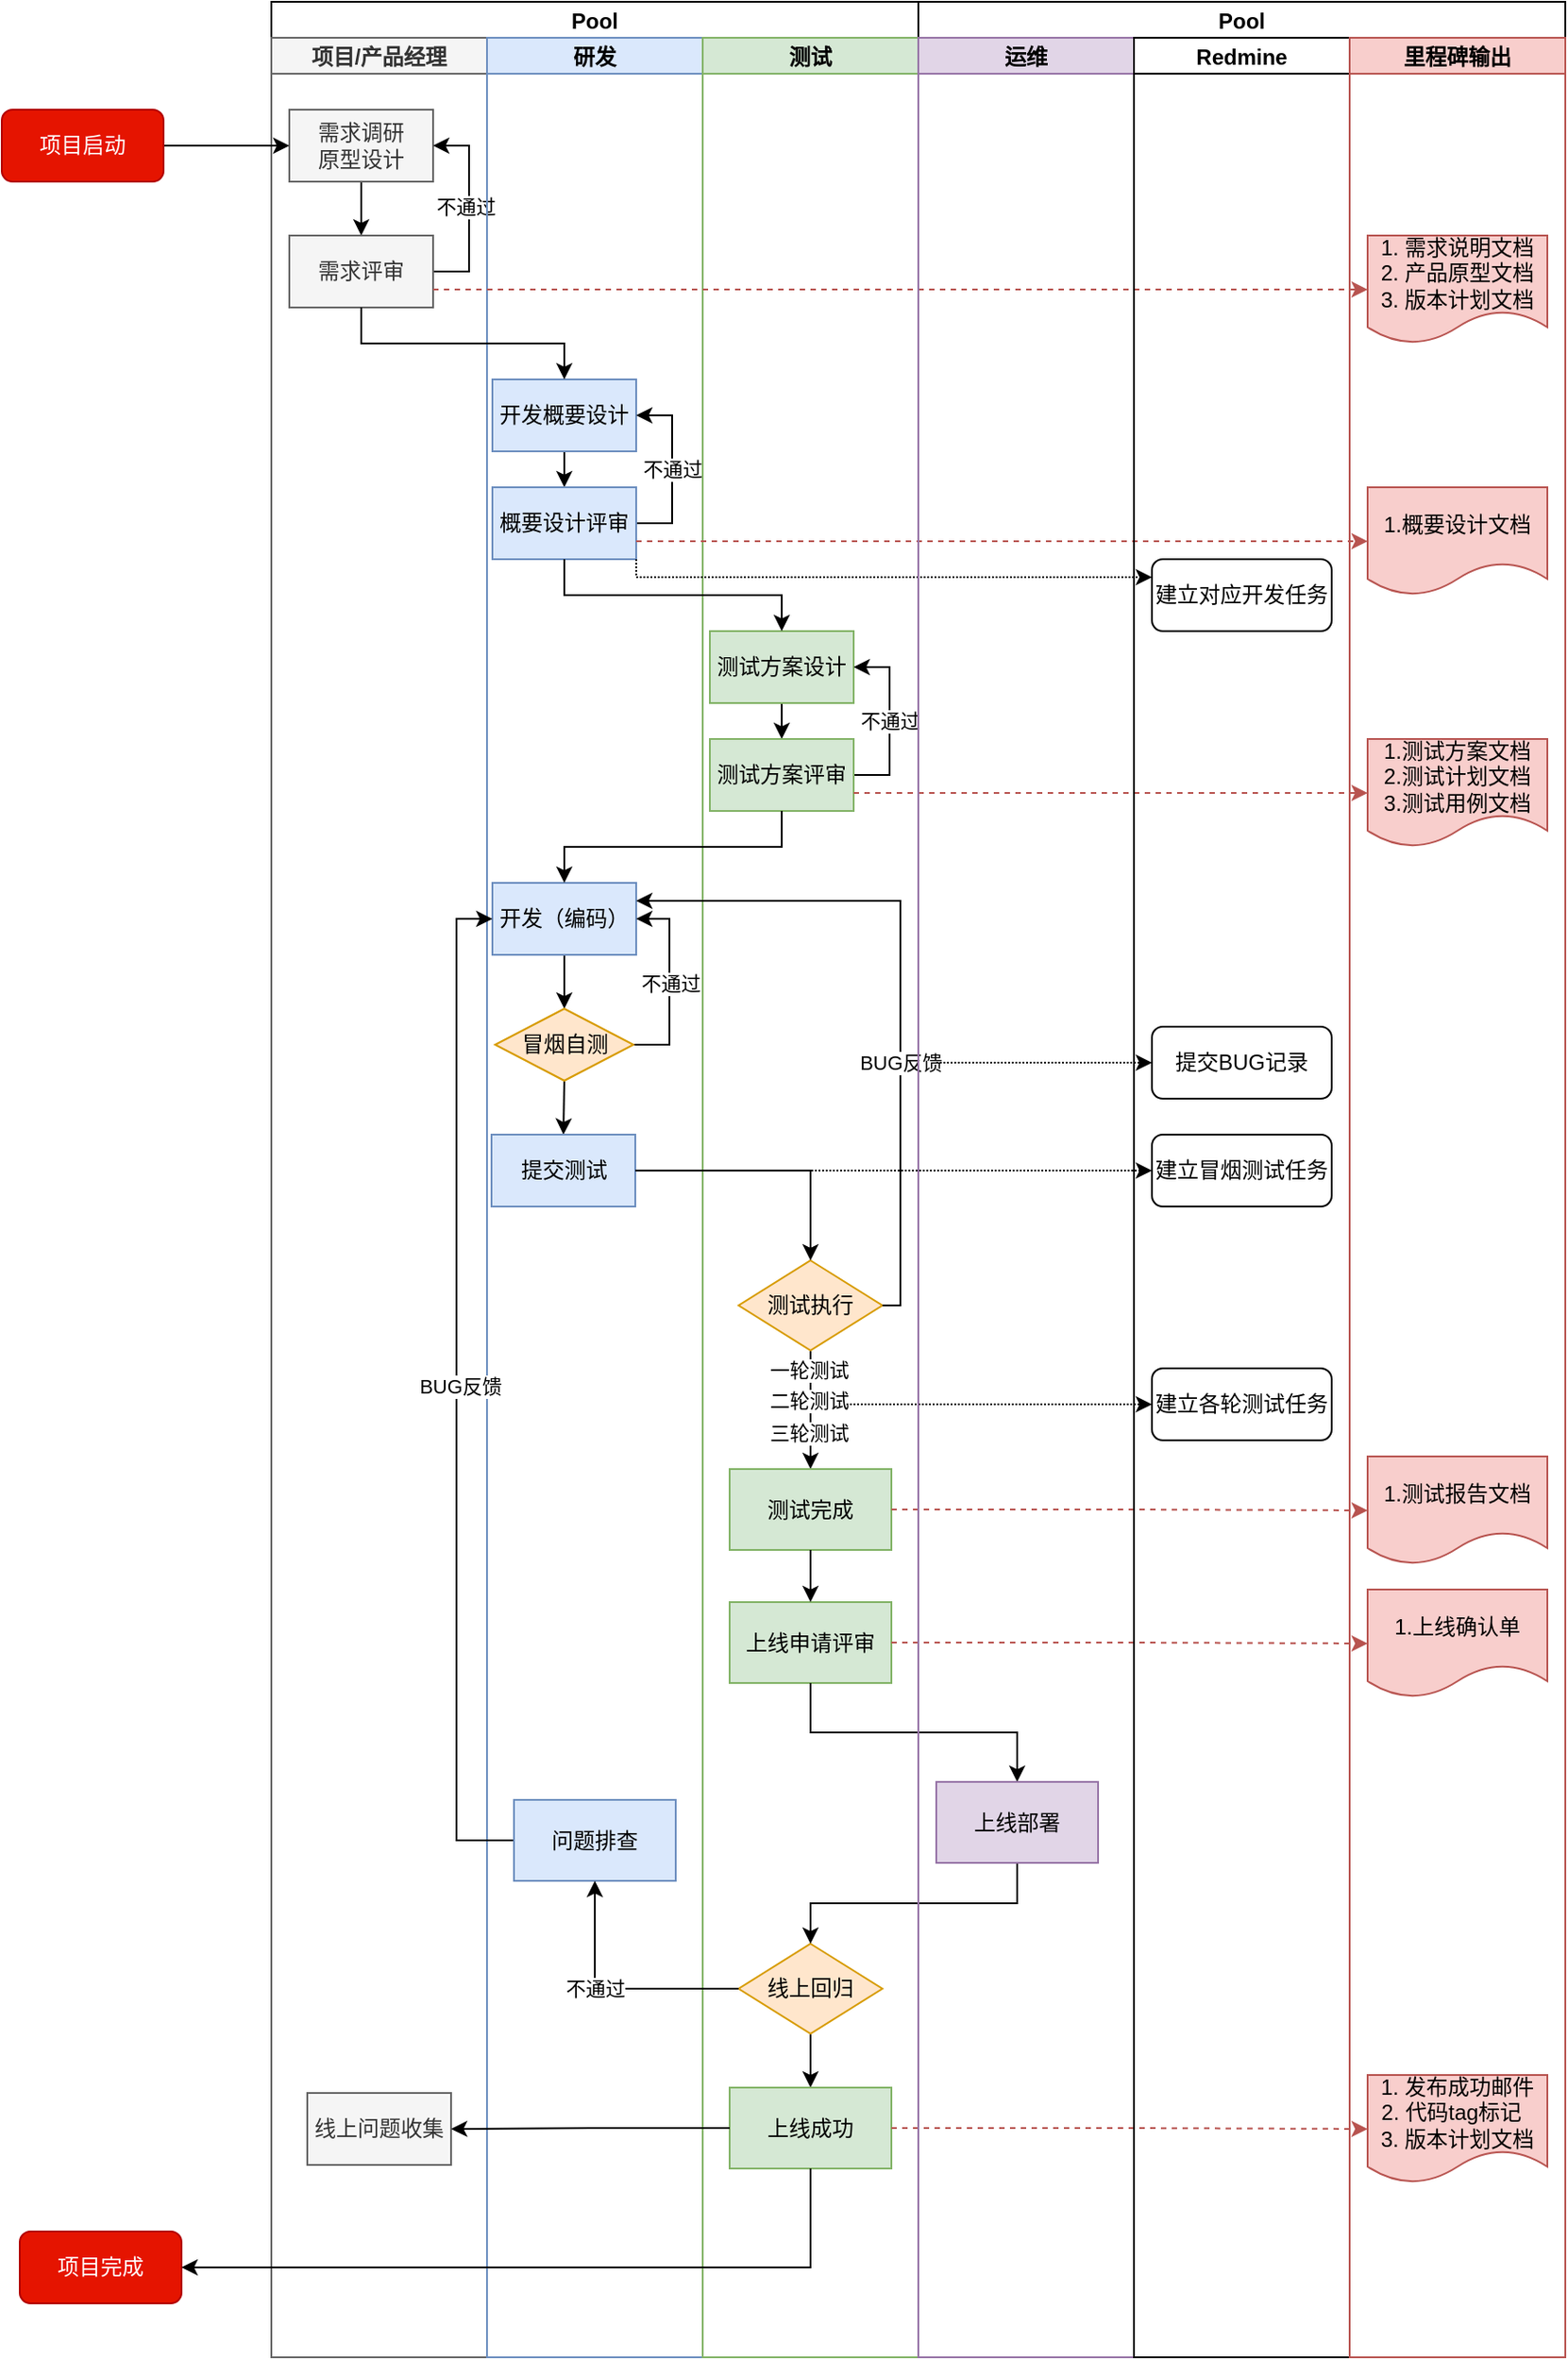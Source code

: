 <mxfile version="15.6.3" type="github"><diagram id="K8b8b4VnxQTFCY8n4fz2" name="Page-1"><mxGraphModel dx="1773" dy="662" grid="1" gridSize="10" guides="1" tooltips="1" connect="1" arrows="1" fold="1" page="1" pageScale="1" pageWidth="827" pageHeight="1169" math="0" shadow="0"><root><mxCell id="0"/><mxCell id="1" parent="0"/><object label="Pool" id="Laq7MZ66SM4BXWgWfHiE-8"><mxCell style="swimlane;childLayout=stackLayout;resizeParent=1;resizeParentMax=0;startSize=20;hachureGap=4;pointerEvents=0;" parent="1" vertex="1"><mxGeometry x="90" y="120" width="360" height="1310" as="geometry"/></mxCell></object><mxCell id="Laq7MZ66SM4BXWgWfHiE-9" value="项目/产品经理" style="swimlane;startSize=20;fillColor=#f5f5f5;strokeColor=#666666;fontColor=#333333;" parent="Laq7MZ66SM4BXWgWfHiE-8" vertex="1"><mxGeometry y="20" width="120" height="1290" as="geometry"/></mxCell><mxCell id="jKQGevSTnmmPV13H3LuQ-14" style="edgeStyle=orthogonalEdgeStyle;rounded=0;orthogonalLoop=1;jettySize=auto;html=1;exitX=0.5;exitY=1;exitDx=0;exitDy=0;" edge="1" parent="Laq7MZ66SM4BXWgWfHiE-9" source="Laq7MZ66SM4BXWgWfHiE-18" target="Laq7MZ66SM4BXWgWfHiE-19"><mxGeometry relative="1" as="geometry"/></mxCell><mxCell id="Laq7MZ66SM4BXWgWfHiE-18" value="需求调研&lt;br&gt;原型设计" style="rounded=0;whiteSpace=wrap;html=1;hachureGap=4;pointerEvents=0;fillColor=#f5f5f5;strokeColor=#666666;fontColor=#333333;" parent="Laq7MZ66SM4BXWgWfHiE-9" vertex="1"><mxGeometry x="10" y="40" width="80" height="40" as="geometry"/></mxCell><mxCell id="jKQGevSTnmmPV13H3LuQ-1" style="edgeStyle=orthogonalEdgeStyle;rounded=0;orthogonalLoop=1;jettySize=auto;html=1;exitX=1;exitY=0.5;exitDx=0;exitDy=0;entryX=1;entryY=0.5;entryDx=0;entryDy=0;" edge="1" parent="Laq7MZ66SM4BXWgWfHiE-9" source="Laq7MZ66SM4BXWgWfHiE-19" target="Laq7MZ66SM4BXWgWfHiE-18"><mxGeometry relative="1" as="geometry"/></mxCell><mxCell id="jKQGevSTnmmPV13H3LuQ-2" value="不通过" style="edgeLabel;html=1;align=center;verticalAlign=middle;resizable=0;points=[];" vertex="1" connectable="0" parent="jKQGevSTnmmPV13H3LuQ-1"><mxGeometry x="0.018" y="2" relative="1" as="geometry"><mxPoint as="offset"/></mxGeometry></mxCell><mxCell id="Laq7MZ66SM4BXWgWfHiE-19" value="需求评审" style="rounded=0;whiteSpace=wrap;html=1;hachureGap=4;pointerEvents=0;fillColor=#f5f5f5;strokeColor=#666666;fontColor=#333333;" parent="Laq7MZ66SM4BXWgWfHiE-9" vertex="1"><mxGeometry x="10" y="110" width="80" height="40" as="geometry"/></mxCell><mxCell id="jKQGevSTnmmPV13H3LuQ-67" value="线上问题收集" style="rounded=0;whiteSpace=wrap;html=1;hachureGap=4;pointerEvents=0;fillColor=#f5f5f5;strokeColor=#666666;fontColor=#333333;" vertex="1" parent="Laq7MZ66SM4BXWgWfHiE-9"><mxGeometry x="20" y="1143" width="80" height="40" as="geometry"/></mxCell><mxCell id="Laq7MZ66SM4BXWgWfHiE-10" value="研发" style="swimlane;startSize=20;fillColor=#dae8fc;strokeColor=#6c8ebf;" parent="Laq7MZ66SM4BXWgWfHiE-8" vertex="1"><mxGeometry x="120" y="20" width="120" height="1290" as="geometry"/></mxCell><mxCell id="jKQGevSTnmmPV13H3LuQ-15" style="edgeStyle=orthogonalEdgeStyle;rounded=0;orthogonalLoop=1;jettySize=auto;html=1;exitX=0.5;exitY=1;exitDx=0;exitDy=0;entryX=0.5;entryY=0;entryDx=0;entryDy=0;" edge="1" parent="Laq7MZ66SM4BXWgWfHiE-10" source="jKQGevSTnmmPV13H3LuQ-7" target="jKQGevSTnmmPV13H3LuQ-9"><mxGeometry relative="1" as="geometry"/></mxCell><mxCell id="jKQGevSTnmmPV13H3LuQ-7" value="开发概要设计" style="rounded=0;whiteSpace=wrap;html=1;hachureGap=4;pointerEvents=0;fillColor=#dae8fc;strokeColor=#6c8ebf;" vertex="1" parent="Laq7MZ66SM4BXWgWfHiE-10"><mxGeometry x="3" y="190" width="80" height="40" as="geometry"/></mxCell><mxCell id="jKQGevSTnmmPV13H3LuQ-10" style="edgeStyle=orthogonalEdgeStyle;rounded=0;orthogonalLoop=1;jettySize=auto;html=1;exitX=1;exitY=0.5;exitDx=0;exitDy=0;entryX=1;entryY=0.5;entryDx=0;entryDy=0;" edge="1" parent="Laq7MZ66SM4BXWgWfHiE-10" source="jKQGevSTnmmPV13H3LuQ-9" target="jKQGevSTnmmPV13H3LuQ-7"><mxGeometry relative="1" as="geometry"/></mxCell><mxCell id="jKQGevSTnmmPV13H3LuQ-11" value="不通过" style="edgeLabel;html=1;align=center;verticalAlign=middle;resizable=0;points=[];" vertex="1" connectable="0" parent="jKQGevSTnmmPV13H3LuQ-10"><mxGeometry x="-0.22" relative="1" as="geometry"><mxPoint y="-11" as="offset"/></mxGeometry></mxCell><mxCell id="jKQGevSTnmmPV13H3LuQ-9" value="概要设计评审" style="rounded=0;whiteSpace=wrap;html=1;hachureGap=4;pointerEvents=0;fillColor=#dae8fc;strokeColor=#6c8ebf;" vertex="1" parent="Laq7MZ66SM4BXWgWfHiE-10"><mxGeometry x="3" y="250" width="80" height="40" as="geometry"/></mxCell><mxCell id="jKQGevSTnmmPV13H3LuQ-25" value="" style="edgeStyle=orthogonalEdgeStyle;rounded=0;orthogonalLoop=1;jettySize=auto;html=1;" edge="1" parent="Laq7MZ66SM4BXWgWfHiE-10" source="jKQGevSTnmmPV13H3LuQ-23" target="jKQGevSTnmmPV13H3LuQ-24"><mxGeometry relative="1" as="geometry"/></mxCell><mxCell id="jKQGevSTnmmPV13H3LuQ-23" value="开发（编码）" style="rounded=0;whiteSpace=wrap;html=1;hachureGap=4;pointerEvents=0;fillColor=#dae8fc;strokeColor=#6c8ebf;" vertex="1" parent="Laq7MZ66SM4BXWgWfHiE-10"><mxGeometry x="3" y="470" width="80" height="40" as="geometry"/></mxCell><mxCell id="jKQGevSTnmmPV13H3LuQ-27" value="不通过" style="edgeStyle=orthogonalEdgeStyle;rounded=0;orthogonalLoop=1;jettySize=auto;html=1;exitX=1;exitY=0.5;exitDx=0;exitDy=0;entryX=1;entryY=0.5;entryDx=0;entryDy=0;" edge="1" parent="Laq7MZ66SM4BXWgWfHiE-10" source="jKQGevSTnmmPV13H3LuQ-24" target="jKQGevSTnmmPV13H3LuQ-23"><mxGeometry relative="1" as="geometry"/></mxCell><mxCell id="jKQGevSTnmmPV13H3LuQ-28" style="edgeStyle=orthogonalEdgeStyle;rounded=0;orthogonalLoop=1;jettySize=auto;html=1;exitX=0.5;exitY=1;exitDx=0;exitDy=0;entryX=0.5;entryY=0;entryDx=0;entryDy=0;" edge="1" parent="Laq7MZ66SM4BXWgWfHiE-10" source="jKQGevSTnmmPV13H3LuQ-24" target="jKQGevSTnmmPV13H3LuQ-26"><mxGeometry relative="1" as="geometry"/></mxCell><mxCell id="jKQGevSTnmmPV13H3LuQ-24" value="冒烟自测" style="rhombus;whiteSpace=wrap;html=1;rounded=0;hachureGap=4;fillColor=#ffe6cc;strokeColor=#d79b00;" vertex="1" parent="Laq7MZ66SM4BXWgWfHiE-10"><mxGeometry x="4.5" y="540" width="77" height="40" as="geometry"/></mxCell><mxCell id="jKQGevSTnmmPV13H3LuQ-26" value="提交测试" style="rounded=0;whiteSpace=wrap;html=1;hachureGap=4;pointerEvents=0;fillColor=#dae8fc;strokeColor=#6c8ebf;" vertex="1" parent="Laq7MZ66SM4BXWgWfHiE-10"><mxGeometry x="2.5" y="610" width="80" height="40" as="geometry"/></mxCell><mxCell id="jKQGevSTnmmPV13H3LuQ-60" style="edgeStyle=orthogonalEdgeStyle;rounded=0;orthogonalLoop=1;jettySize=auto;html=1;exitX=0;exitY=0.5;exitDx=0;exitDy=0;entryX=0;entryY=0.5;entryDx=0;entryDy=0;" edge="1" parent="Laq7MZ66SM4BXWgWfHiE-10" source="jKQGevSTnmmPV13H3LuQ-57" target="jKQGevSTnmmPV13H3LuQ-23"><mxGeometry relative="1" as="geometry"/></mxCell><mxCell id="jKQGevSTnmmPV13H3LuQ-61" value="BUG反馈" style="edgeLabel;html=1;align=center;verticalAlign=middle;resizable=0;points=[];" vertex="1" connectable="0" parent="jKQGevSTnmmPV13H3LuQ-60"><mxGeometry x="-0.162" y="-2" relative="1" as="geometry"><mxPoint y="-48" as="offset"/></mxGeometry></mxCell><mxCell id="jKQGevSTnmmPV13H3LuQ-57" value="问题排查" style="rounded=0;whiteSpace=wrap;html=1;hachureGap=4;fillColor=#dae8fc;strokeColor=#6c8ebf;" vertex="1" parent="Laq7MZ66SM4BXWgWfHiE-10"><mxGeometry x="15" y="980" width="90" height="45" as="geometry"/></mxCell><mxCell id="jKQGevSTnmmPV13H3LuQ-8" style="edgeStyle=orthogonalEdgeStyle;rounded=0;orthogonalLoop=1;jettySize=auto;html=1;exitX=0.5;exitY=1;exitDx=0;exitDy=0;entryX=0.5;entryY=0;entryDx=0;entryDy=0;" edge="1" parent="Laq7MZ66SM4BXWgWfHiE-8" source="Laq7MZ66SM4BXWgWfHiE-19" target="jKQGevSTnmmPV13H3LuQ-7"><mxGeometry relative="1" as="geometry"/></mxCell><mxCell id="Laq7MZ66SM4BXWgWfHiE-11" value="测试" style="swimlane;startSize=20;fillColor=#d5e8d4;strokeColor=#82b366;" parent="Laq7MZ66SM4BXWgWfHiE-8" vertex="1"><mxGeometry x="240" y="20" width="120" height="1290" as="geometry"><mxRectangle x="240" y="20" width="30" height="460" as="alternateBounds"/></mxGeometry></mxCell><mxCell id="jKQGevSTnmmPV13H3LuQ-19" style="edgeStyle=orthogonalEdgeStyle;rounded=0;orthogonalLoop=1;jettySize=auto;html=1;exitX=0.5;exitY=1;exitDx=0;exitDy=0;entryX=0.5;entryY=0;entryDx=0;entryDy=0;" edge="1" parent="Laq7MZ66SM4BXWgWfHiE-11" source="jKQGevSTnmmPV13H3LuQ-16" target="jKQGevSTnmmPV13H3LuQ-17"><mxGeometry relative="1" as="geometry"/></mxCell><mxCell id="jKQGevSTnmmPV13H3LuQ-16" value="测试方案设计" style="rounded=0;whiteSpace=wrap;html=1;hachureGap=4;pointerEvents=0;fillColor=#d5e8d4;strokeColor=#82b366;" vertex="1" parent="Laq7MZ66SM4BXWgWfHiE-11"><mxGeometry x="4" y="330" width="80" height="40" as="geometry"/></mxCell><mxCell id="jKQGevSTnmmPV13H3LuQ-20" value="不通过" style="edgeStyle=orthogonalEdgeStyle;rounded=0;orthogonalLoop=1;jettySize=auto;html=1;exitX=1;exitY=0.5;exitDx=0;exitDy=0;entryX=1;entryY=0.5;entryDx=0;entryDy=0;" edge="1" parent="Laq7MZ66SM4BXWgWfHiE-11" source="jKQGevSTnmmPV13H3LuQ-17" target="jKQGevSTnmmPV13H3LuQ-16"><mxGeometry relative="1" as="geometry"/></mxCell><mxCell id="jKQGevSTnmmPV13H3LuQ-17" value="测试方案评审" style="rounded=0;whiteSpace=wrap;html=1;hachureGap=4;pointerEvents=0;fillColor=#d5e8d4;strokeColor=#82b366;" vertex="1" parent="Laq7MZ66SM4BXWgWfHiE-11"><mxGeometry x="4" y="390" width="80" height="40" as="geometry"/></mxCell><mxCell id="jKQGevSTnmmPV13H3LuQ-32" value="" style="edgeStyle=orthogonalEdgeStyle;rounded=0;orthogonalLoop=1;jettySize=auto;html=1;" edge="1" parent="Laq7MZ66SM4BXWgWfHiE-11" source="jKQGevSTnmmPV13H3LuQ-29" target="jKQGevSTnmmPV13H3LuQ-31"><mxGeometry relative="1" as="geometry"/></mxCell><mxCell id="jKQGevSTnmmPV13H3LuQ-33" value="一轮测试" style="edgeLabel;html=1;align=center;verticalAlign=middle;resizable=0;points=[];" vertex="1" connectable="0" parent="jKQGevSTnmmPV13H3LuQ-32"><mxGeometry x="-0.425" y="1" relative="1" as="geometry"><mxPoint x="-2" y="-8" as="offset"/></mxGeometry></mxCell><mxCell id="jKQGevSTnmmPV13H3LuQ-34" value="二轮测试" style="edgeLabel;html=1;align=center;verticalAlign=middle;resizable=0;points=[];" vertex="1" connectable="0" parent="jKQGevSTnmmPV13H3LuQ-32"><mxGeometry x="0.275" relative="1" as="geometry"><mxPoint x="-1" y="-14" as="offset"/></mxGeometry></mxCell><mxCell id="jKQGevSTnmmPV13H3LuQ-35" value="三轮测试" style="edgeLabel;html=1;align=center;verticalAlign=middle;resizable=0;points=[];" vertex="1" connectable="0" parent="jKQGevSTnmmPV13H3LuQ-32"><mxGeometry x="0.62" y="1" relative="1" as="geometry"><mxPoint x="-2" y="-8" as="offset"/></mxGeometry></mxCell><mxCell id="jKQGevSTnmmPV13H3LuQ-29" value="测试执行" style="rhombus;whiteSpace=wrap;html=1;rounded=0;hachureGap=4;fillColor=#ffe6cc;strokeColor=#d79b00;" vertex="1" parent="Laq7MZ66SM4BXWgWfHiE-11"><mxGeometry x="20" y="680" width="80" height="50" as="geometry"/></mxCell><mxCell id="jKQGevSTnmmPV13H3LuQ-31" value="测试完成" style="rounded=0;whiteSpace=wrap;html=1;hachureGap=4;fillColor=#d5e8d4;strokeColor=#82b366;" vertex="1" parent="Laq7MZ66SM4BXWgWfHiE-11"><mxGeometry x="15" y="796" width="90" height="45" as="geometry"/></mxCell><mxCell id="jKQGevSTnmmPV13H3LuQ-39" value="上线申请评审" style="rounded=0;whiteSpace=wrap;html=1;hachureGap=4;fillColor=#d5e8d4;strokeColor=#82b366;" vertex="1" parent="Laq7MZ66SM4BXWgWfHiE-11"><mxGeometry x="15" y="870" width="90" height="45" as="geometry"/></mxCell><mxCell id="jKQGevSTnmmPV13H3LuQ-40" value="" style="edgeStyle=orthogonalEdgeStyle;rounded=0;orthogonalLoop=1;jettySize=auto;html=1;" edge="1" parent="Laq7MZ66SM4BXWgWfHiE-11" source="jKQGevSTnmmPV13H3LuQ-31" target="jKQGevSTnmmPV13H3LuQ-39"><mxGeometry relative="1" as="geometry"/></mxCell><mxCell id="jKQGevSTnmmPV13H3LuQ-45" style="edgeStyle=orthogonalEdgeStyle;rounded=0;orthogonalLoop=1;jettySize=auto;html=1;exitX=0.5;exitY=1;exitDx=0;exitDy=0;dashed=1;" edge="1" parent="Laq7MZ66SM4BXWgWfHiE-11" source="jKQGevSTnmmPV13H3LuQ-39" target="jKQGevSTnmmPV13H3LuQ-39"><mxGeometry relative="1" as="geometry"/></mxCell><mxCell id="jKQGevSTnmmPV13H3LuQ-52" style="edgeStyle=orthogonalEdgeStyle;rounded=0;orthogonalLoop=1;jettySize=auto;html=1;exitX=0.5;exitY=1;exitDx=0;exitDy=0;" edge="1" parent="Laq7MZ66SM4BXWgWfHiE-11" source="jKQGevSTnmmPV13H3LuQ-49" target="jKQGevSTnmmPV13H3LuQ-51"><mxGeometry relative="1" as="geometry"/></mxCell><mxCell id="jKQGevSTnmmPV13H3LuQ-49" value="线上回归" style="rhombus;whiteSpace=wrap;html=1;rounded=0;hachureGap=4;fillColor=#ffe6cc;strokeColor=#d79b00;" vertex="1" parent="Laq7MZ66SM4BXWgWfHiE-11"><mxGeometry x="20" y="1060" width="80" height="50" as="geometry"/></mxCell><mxCell id="jKQGevSTnmmPV13H3LuQ-51" value="上线成功" style="rounded=0;whiteSpace=wrap;html=1;hachureGap=4;fillColor=#d5e8d4;strokeColor=#82b366;" vertex="1" parent="Laq7MZ66SM4BXWgWfHiE-11"><mxGeometry x="15" y="1140" width="90" height="45" as="geometry"/></mxCell><mxCell id="jKQGevSTnmmPV13H3LuQ-18" style="edgeStyle=orthogonalEdgeStyle;rounded=0;orthogonalLoop=1;jettySize=auto;html=1;exitX=0.5;exitY=1;exitDx=0;exitDy=0;entryX=0.5;entryY=0;entryDx=0;entryDy=0;" edge="1" parent="Laq7MZ66SM4BXWgWfHiE-8" source="jKQGevSTnmmPV13H3LuQ-9" target="jKQGevSTnmmPV13H3LuQ-16"><mxGeometry relative="1" as="geometry"/></mxCell><mxCell id="jKQGevSTnmmPV13H3LuQ-30" value="" style="edgeStyle=orthogonalEdgeStyle;rounded=0;orthogonalLoop=1;jettySize=auto;html=1;" edge="1" parent="Laq7MZ66SM4BXWgWfHiE-8" source="jKQGevSTnmmPV13H3LuQ-26" target="jKQGevSTnmmPV13H3LuQ-29"><mxGeometry relative="1" as="geometry"/></mxCell><mxCell id="jKQGevSTnmmPV13H3LuQ-37" value="BUG反馈" style="edgeStyle=orthogonalEdgeStyle;rounded=0;orthogonalLoop=1;jettySize=auto;html=1;exitX=1;exitY=0.5;exitDx=0;exitDy=0;entryX=1;entryY=0.25;entryDx=0;entryDy=0;" edge="1" parent="Laq7MZ66SM4BXWgWfHiE-8" source="jKQGevSTnmmPV13H3LuQ-29" target="jKQGevSTnmmPV13H3LuQ-23"><mxGeometry x="-0.241" relative="1" as="geometry"><Array as="points"><mxPoint x="350" y="725"/><mxPoint x="350" y="500"/></Array><mxPoint as="offset"/></mxGeometry></mxCell><mxCell id="jKQGevSTnmmPV13H3LuQ-55" style="edgeStyle=orthogonalEdgeStyle;rounded=0;orthogonalLoop=1;jettySize=auto;html=1;exitX=0.5;exitY=1;exitDx=0;exitDy=0;entryX=0.5;entryY=0;entryDx=0;entryDy=0;" edge="1" parent="Laq7MZ66SM4BXWgWfHiE-8" source="jKQGevSTnmmPV13H3LuQ-17" target="jKQGevSTnmmPV13H3LuQ-23"><mxGeometry relative="1" as="geometry"/></mxCell><mxCell id="jKQGevSTnmmPV13H3LuQ-58" style="edgeStyle=orthogonalEdgeStyle;rounded=0;orthogonalLoop=1;jettySize=auto;html=1;entryX=0.5;entryY=1;entryDx=0;entryDy=0;" edge="1" parent="Laq7MZ66SM4BXWgWfHiE-8" source="jKQGevSTnmmPV13H3LuQ-49" target="jKQGevSTnmmPV13H3LuQ-57"><mxGeometry relative="1" as="geometry"/></mxCell><mxCell id="jKQGevSTnmmPV13H3LuQ-59" value="不通过" style="edgeLabel;html=1;align=center;verticalAlign=middle;resizable=0;points=[];" vertex="1" connectable="0" parent="jKQGevSTnmmPV13H3LuQ-58"><mxGeometry x="0.143" relative="1" as="geometry"><mxPoint as="offset"/></mxGeometry></mxCell><mxCell id="jKQGevSTnmmPV13H3LuQ-68" style="edgeStyle=orthogonalEdgeStyle;rounded=0;orthogonalLoop=1;jettySize=auto;html=1;exitX=0;exitY=0.5;exitDx=0;exitDy=0;entryX=1;entryY=0.5;entryDx=0;entryDy=0;" edge="1" parent="Laq7MZ66SM4BXWgWfHiE-8" source="jKQGevSTnmmPV13H3LuQ-51" target="jKQGevSTnmmPV13H3LuQ-67"><mxGeometry relative="1" as="geometry"/></mxCell><mxCell id="jKQGevSTnmmPV13H3LuQ-5" style="edgeStyle=orthogonalEdgeStyle;rounded=0;orthogonalLoop=1;jettySize=auto;html=1;exitX=1;exitY=0.75;exitDx=0;exitDy=0;entryX=0;entryY=0.5;entryDx=0;entryDy=0;dashed=1;fillColor=#f8cecc;strokeColor=#b85450;" edge="1" parent="1" source="Laq7MZ66SM4BXWgWfHiE-19" target="jKQGevSTnmmPV13H3LuQ-3"><mxGeometry relative="1" as="geometry"/></mxCell><mxCell id="jKQGevSTnmmPV13H3LuQ-13" style="edgeStyle=orthogonalEdgeStyle;rounded=0;orthogonalLoop=1;jettySize=auto;html=1;exitX=1;exitY=0.75;exitDx=0;exitDy=0;entryX=0;entryY=0.5;entryDx=0;entryDy=0;dashed=1;fillColor=#f8cecc;strokeColor=#b85450;" edge="1" parent="1" source="jKQGevSTnmmPV13H3LuQ-9" target="jKQGevSTnmmPV13H3LuQ-12"><mxGeometry relative="1" as="geometry"/></mxCell><mxCell id="jKQGevSTnmmPV13H3LuQ-22" style="edgeStyle=orthogonalEdgeStyle;rounded=0;orthogonalLoop=1;jettySize=auto;html=1;exitX=1;exitY=0.75;exitDx=0;exitDy=0;dashed=1;fillColor=#f8cecc;strokeColor=#b85450;" edge="1" parent="1" source="jKQGevSTnmmPV13H3LuQ-17" target="jKQGevSTnmmPV13H3LuQ-21"><mxGeometry relative="1" as="geometry"/></mxCell><mxCell id="jKQGevSTnmmPV13H3LuQ-42" style="edgeStyle=orthogonalEdgeStyle;rounded=0;orthogonalLoop=1;jettySize=auto;html=1;exitX=1;exitY=0.5;exitDx=0;exitDy=0;dashed=1;fillColor=#f8cecc;strokeColor=#b85450;" edge="1" parent="1" source="jKQGevSTnmmPV13H3LuQ-31" target="jKQGevSTnmmPV13H3LuQ-41"><mxGeometry relative="1" as="geometry"/></mxCell><mxCell id="jKQGevSTnmmPV13H3LuQ-44" style="edgeStyle=orthogonalEdgeStyle;rounded=0;orthogonalLoop=1;jettySize=auto;html=1;exitX=1;exitY=0.5;exitDx=0;exitDy=0;entryX=0;entryY=0.5;entryDx=0;entryDy=0;dashed=1;fillColor=#f8cecc;strokeColor=#b85450;" edge="1" parent="1" source="jKQGevSTnmmPV13H3LuQ-39" target="jKQGevSTnmmPV13H3LuQ-43"><mxGeometry relative="1" as="geometry"/></mxCell><mxCell id="jKQGevSTnmmPV13H3LuQ-47" value="" style="edgeStyle=orthogonalEdgeStyle;rounded=0;orthogonalLoop=1;jettySize=auto;html=1;exitX=0.5;exitY=1;exitDx=0;exitDy=0;" edge="1" parent="1" source="jKQGevSTnmmPV13H3LuQ-39" target="jKQGevSTnmmPV13H3LuQ-46"><mxGeometry relative="1" as="geometry"/></mxCell><mxCell id="jKQGevSTnmmPV13H3LuQ-50" style="edgeStyle=orthogonalEdgeStyle;rounded=0;orthogonalLoop=1;jettySize=auto;html=1;exitX=0.5;exitY=1;exitDx=0;exitDy=0;entryX=0.5;entryY=0;entryDx=0;entryDy=0;" edge="1" parent="1" source="jKQGevSTnmmPV13H3LuQ-46" target="jKQGevSTnmmPV13H3LuQ-49"><mxGeometry relative="1" as="geometry"/></mxCell><mxCell id="jKQGevSTnmmPV13H3LuQ-54" style="edgeStyle=orthogonalEdgeStyle;rounded=0;orthogonalLoop=1;jettySize=auto;html=1;exitX=1;exitY=0.5;exitDx=0;exitDy=0;entryX=0;entryY=0.5;entryDx=0;entryDy=0;fillColor=#f8cecc;strokeColor=#b85450;dashed=1;" edge="1" parent="1" source="jKQGevSTnmmPV13H3LuQ-51" target="jKQGevSTnmmPV13H3LuQ-53"><mxGeometry relative="1" as="geometry"/></mxCell><mxCell id="jKQGevSTnmmPV13H3LuQ-63" style="edgeStyle=orthogonalEdgeStyle;rounded=0;orthogonalLoop=1;jettySize=auto;html=1;exitX=1;exitY=0.5;exitDx=0;exitDy=0;entryX=0;entryY=0.5;entryDx=0;entryDy=0;" edge="1" parent="1" source="jKQGevSTnmmPV13H3LuQ-62" target="Laq7MZ66SM4BXWgWfHiE-18"><mxGeometry relative="1" as="geometry"/></mxCell><mxCell id="jKQGevSTnmmPV13H3LuQ-62" value="项目启动" style="rounded=1;whiteSpace=wrap;html=1;fillColor=#e51400;fontColor=#ffffff;strokeColor=#B20000;" vertex="1" parent="1"><mxGeometry x="-60" y="180" width="90" height="40" as="geometry"/></mxCell><mxCell id="jKQGevSTnmmPV13H3LuQ-65" value="项目完成" style="rounded=1;whiteSpace=wrap;html=1;fillColor=#e51400;fontColor=#ffffff;strokeColor=#B20000;" vertex="1" parent="1"><mxGeometry x="-50" y="1360" width="90" height="40" as="geometry"/></mxCell><mxCell id="jKQGevSTnmmPV13H3LuQ-66" style="edgeStyle=orthogonalEdgeStyle;rounded=0;orthogonalLoop=1;jettySize=auto;html=1;exitX=0.5;exitY=1;exitDx=0;exitDy=0;entryX=1;entryY=0.5;entryDx=0;entryDy=0;" edge="1" parent="1" source="jKQGevSTnmmPV13H3LuQ-51" target="jKQGevSTnmmPV13H3LuQ-65"><mxGeometry relative="1" as="geometry"/></mxCell><mxCell id="jKQGevSTnmmPV13H3LuQ-73" style="edgeStyle=orthogonalEdgeStyle;rounded=0;orthogonalLoop=1;jettySize=auto;html=1;exitX=1;exitY=1;exitDx=0;exitDy=0;entryX=0;entryY=0.25;entryDx=0;entryDy=0;dashed=1;dashPattern=1 1;" edge="1" parent="1" source="jKQGevSTnmmPV13H3LuQ-9" target="jKQGevSTnmmPV13H3LuQ-71"><mxGeometry relative="1" as="geometry"><Array as="points"><mxPoint x="293" y="440"/></Array></mxGeometry></mxCell><mxCell id="jKQGevSTnmmPV13H3LuQ-76" style="edgeStyle=orthogonalEdgeStyle;rounded=0;orthogonalLoop=1;jettySize=auto;html=1;exitX=1;exitY=0.5;exitDx=0;exitDy=0;entryX=0;entryY=0.5;entryDx=0;entryDy=0;dashed=1;dashPattern=1 1;" edge="1" parent="1" source="jKQGevSTnmmPV13H3LuQ-26" target="jKQGevSTnmmPV13H3LuQ-75"><mxGeometry relative="1" as="geometry"/></mxCell><mxCell id="jKQGevSTnmmPV13H3LuQ-78" value="" style="endArrow=classic;html=1;rounded=0;dashed=1;dashPattern=1 1;entryX=0;entryY=0.5;entryDx=0;entryDy=0;" edge="1" parent="1" target="jKQGevSTnmmPV13H3LuQ-77"><mxGeometry width="50" height="50" relative="1" as="geometry"><mxPoint x="410" y="900" as="sourcePoint"/><mxPoint x="510" y="790" as="targetPoint"/></mxGeometry></mxCell><mxCell id="jKQGevSTnmmPV13H3LuQ-80" value="" style="endArrow=classic;html=1;rounded=0;dashed=1;dashPattern=1 1;entryX=0;entryY=0.5;entryDx=0;entryDy=0;" edge="1" parent="1" target="jKQGevSTnmmPV13H3LuQ-79"><mxGeometry width="50" height="50" relative="1" as="geometry"><mxPoint x="460" y="710" as="sourcePoint"/><mxPoint x="510" y="810" as="targetPoint"/></mxGeometry></mxCell><mxCell id="Laq7MZ66SM4BXWgWfHiE-13" value="Untitled Layer" parent="0"/><mxCell id="Laq7MZ66SM4BXWgWfHiE-14" value="Pool" style="swimlane;childLayout=stackLayout;resizeParent=1;resizeParentMax=0;startSize=20;hachureGap=4;pointerEvents=0;gradientColor=none;" parent="Laq7MZ66SM4BXWgWfHiE-13" vertex="1"><mxGeometry x="450" y="120" width="360" height="1310" as="geometry"/></mxCell><mxCell id="Laq7MZ66SM4BXWgWfHiE-15" value="运维" style="swimlane;startSize=20;fillColor=#e1d5e7;strokeColor=#9673a6;" parent="Laq7MZ66SM4BXWgWfHiE-14" vertex="1"><mxGeometry y="20" width="120" height="1290" as="geometry"/></mxCell><mxCell id="jKQGevSTnmmPV13H3LuQ-46" value="上线部署" style="rounded=0;whiteSpace=wrap;html=1;hachureGap=4;fillColor=#e1d5e7;strokeColor=#9673a6;" vertex="1" parent="Laq7MZ66SM4BXWgWfHiE-15"><mxGeometry x="10" y="970" width="90" height="45" as="geometry"/></mxCell><mxCell id="Laq7MZ66SM4BXWgWfHiE-16" value="Redmine" style="swimlane;startSize=20;" parent="Laq7MZ66SM4BXWgWfHiE-14" vertex="1"><mxGeometry x="120" y="20" width="120" height="1290" as="geometry"/></mxCell><mxCell id="jKQGevSTnmmPV13H3LuQ-71" value="建立对应开发任务" style="rounded=1;whiteSpace=wrap;html=1;" vertex="1" parent="Laq7MZ66SM4BXWgWfHiE-16"><mxGeometry x="10" y="290" width="100" height="40" as="geometry"/></mxCell><mxCell id="jKQGevSTnmmPV13H3LuQ-75" value="建立冒烟测试任务" style="rounded=1;whiteSpace=wrap;html=1;" vertex="1" parent="Laq7MZ66SM4BXWgWfHiE-16"><mxGeometry x="10" y="610" width="100" height="40" as="geometry"/></mxCell><mxCell id="jKQGevSTnmmPV13H3LuQ-77" value="建立各轮测试任务" style="rounded=1;whiteSpace=wrap;html=1;" vertex="1" parent="Laq7MZ66SM4BXWgWfHiE-16"><mxGeometry x="10" y="740" width="100" height="40" as="geometry"/></mxCell><mxCell id="jKQGevSTnmmPV13H3LuQ-79" value="提交BUG记录" style="rounded=1;whiteSpace=wrap;html=1;" vertex="1" parent="Laq7MZ66SM4BXWgWfHiE-16"><mxGeometry x="10" y="550" width="100" height="40" as="geometry"/></mxCell><mxCell id="Laq7MZ66SM4BXWgWfHiE-17" value="里程碑输出" style="swimlane;startSize=20;fillColor=#f8cecc;strokeColor=#b85450;" parent="Laq7MZ66SM4BXWgWfHiE-14" vertex="1"><mxGeometry x="240" y="20" width="120" height="1290" as="geometry"/></mxCell><mxCell id="jKQGevSTnmmPV13H3LuQ-3" value="1. 需求说明文档&lt;br&gt;2. 产品原型文档&lt;br&gt;3. 版本计划文档" style="shape=document;whiteSpace=wrap;html=1;boundedLbl=1;fillColor=#f8cecc;strokeColor=#b85450;" vertex="1" parent="Laq7MZ66SM4BXWgWfHiE-17"><mxGeometry x="10" y="110" width="100" height="60" as="geometry"/></mxCell><mxCell id="jKQGevSTnmmPV13H3LuQ-12" value="1.概要设计文档" style="shape=document;whiteSpace=wrap;html=1;boundedLbl=1;fillColor=#f8cecc;strokeColor=#b85450;" vertex="1" parent="Laq7MZ66SM4BXWgWfHiE-17"><mxGeometry x="10" y="250" width="100" height="60" as="geometry"/></mxCell><mxCell id="jKQGevSTnmmPV13H3LuQ-21" value="1.测试方案文档&lt;br&gt;2.测试计划文档&lt;br&gt;3.测试用例文档" style="shape=document;whiteSpace=wrap;html=1;boundedLbl=1;fillColor=#f8cecc;strokeColor=#b85450;" vertex="1" parent="Laq7MZ66SM4BXWgWfHiE-17"><mxGeometry x="10" y="390" width="100" height="60" as="geometry"/></mxCell><mxCell id="jKQGevSTnmmPV13H3LuQ-41" value="1.测试报告文档" style="shape=document;whiteSpace=wrap;html=1;boundedLbl=1;fillColor=#f8cecc;strokeColor=#b85450;" vertex="1" parent="Laq7MZ66SM4BXWgWfHiE-17"><mxGeometry x="10" y="789" width="100" height="60" as="geometry"/></mxCell><mxCell id="jKQGevSTnmmPV13H3LuQ-43" value="1.上线确认单" style="shape=document;whiteSpace=wrap;html=1;boundedLbl=1;fillColor=#f8cecc;strokeColor=#b85450;" vertex="1" parent="Laq7MZ66SM4BXWgWfHiE-17"><mxGeometry x="10" y="863" width="100" height="60" as="geometry"/></mxCell><mxCell id="jKQGevSTnmmPV13H3LuQ-53" value="1. 发布成功邮件&lt;br&gt;2. 代码tag标记&amp;nbsp;&amp;nbsp;&lt;br&gt;3. 版本计划文档" style="shape=document;whiteSpace=wrap;html=1;boundedLbl=1;fillColor=#f8cecc;strokeColor=#b85450;" vertex="1" parent="Laq7MZ66SM4BXWgWfHiE-17"><mxGeometry x="10" y="1133" width="100" height="60" as="geometry"/></mxCell></root></mxGraphModel></diagram></mxfile>